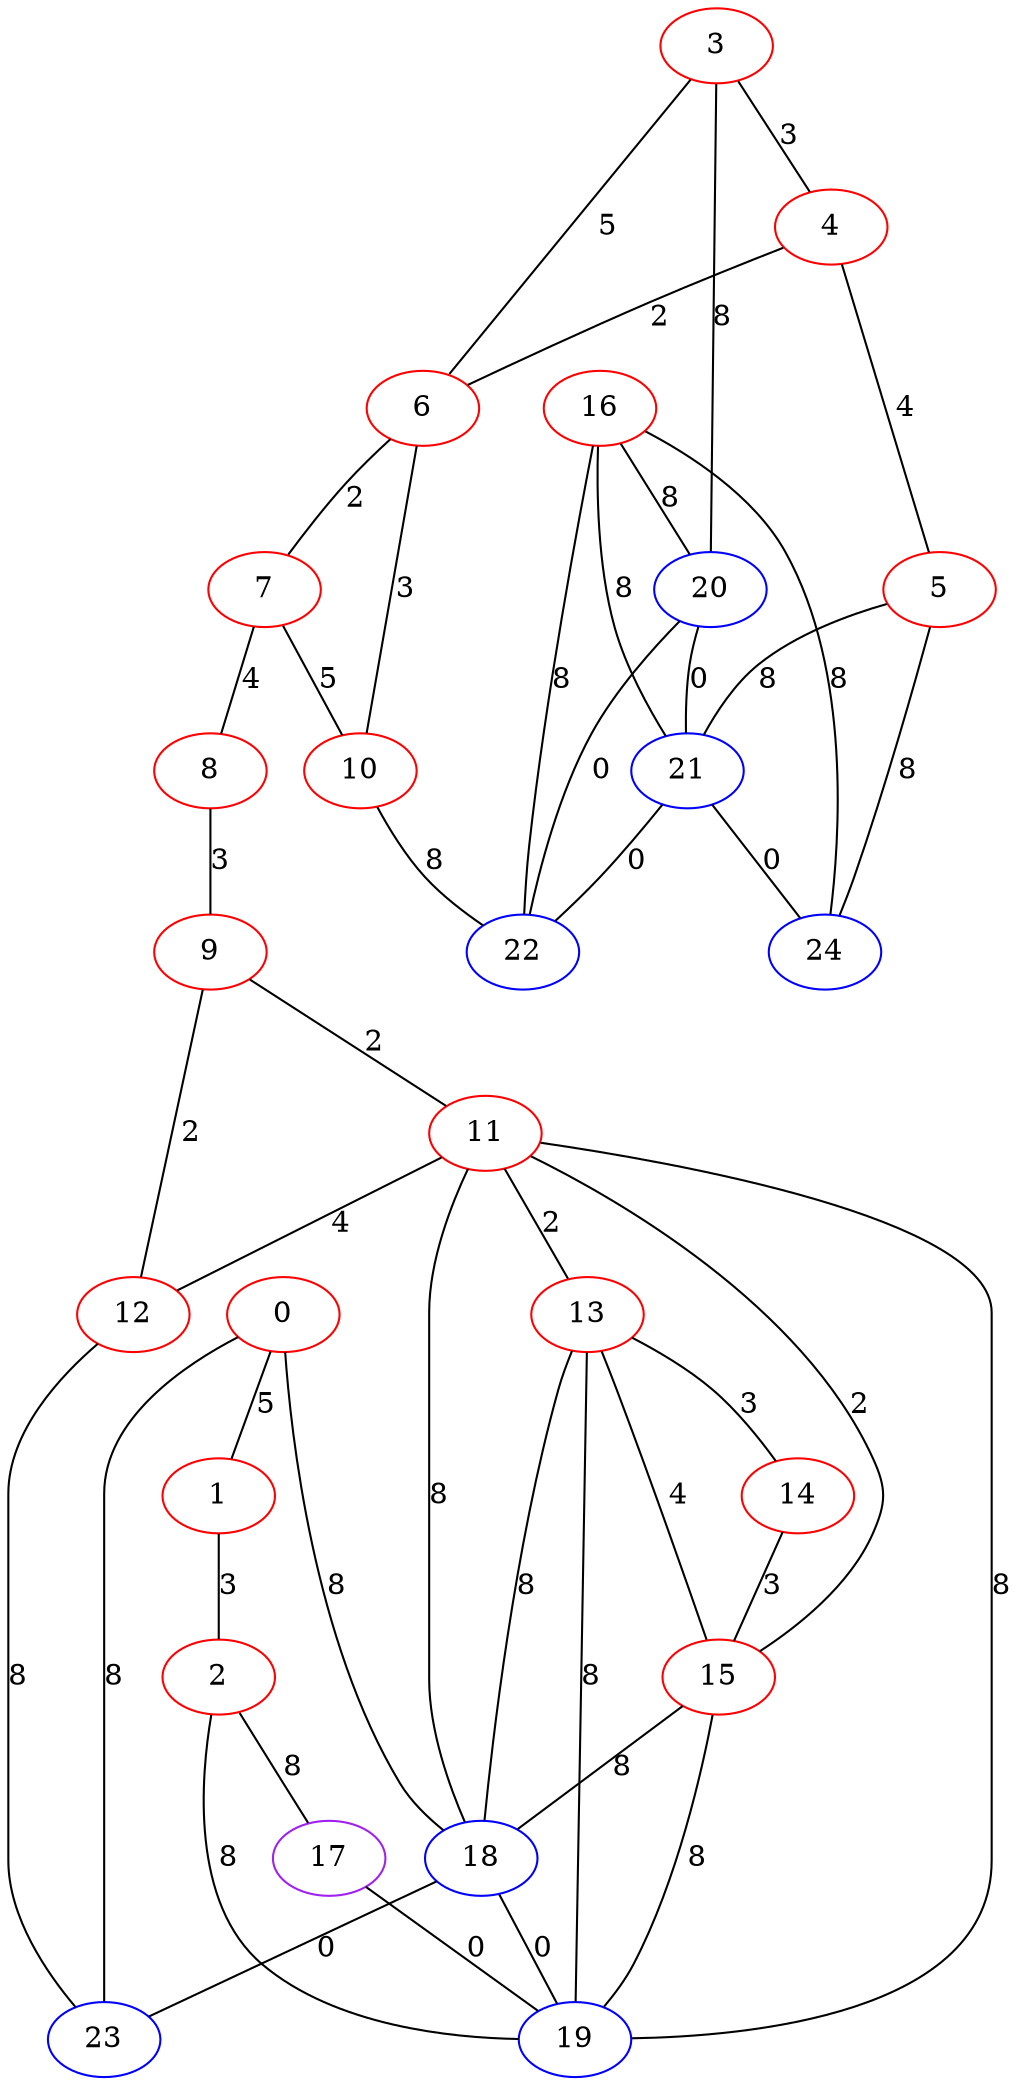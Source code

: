 graph "" {
0 [color=red, weight=1];
1 [color=red, weight=1];
2 [color=red, weight=1];
3 [color=red, weight=1];
4 [color=red, weight=1];
5 [color=red, weight=1];
6 [color=red, weight=1];
7 [color=red, weight=1];
8 [color=red, weight=1];
9 [color=red, weight=1];
10 [color=red, weight=1];
11 [color=red, weight=1];
12 [color=red, weight=1];
13 [color=red, weight=1];
14 [color=red, weight=1];
15 [color=red, weight=1];
16 [color=red, weight=1];
17 [color=purple, weight=4];
18 [color=blue, weight=3];
19 [color=blue, weight=3];
20 [color=blue, weight=3];
21 [color=blue, weight=3];
22 [color=blue, weight=3];
23 [color=blue, weight=3];
24 [color=blue, weight=3];
0 -- 1  [key=0, label=5];
0 -- 18  [key=0, label=8];
0 -- 23  [key=0, label=8];
1 -- 2  [key=0, label=3];
2 -- 19  [key=0, label=8];
2 -- 17  [key=0, label=8];
3 -- 20  [key=0, label=8];
3 -- 4  [key=0, label=3];
3 -- 6  [key=0, label=5];
4 -- 5  [key=0, label=4];
4 -- 6  [key=0, label=2];
5 -- 24  [key=0, label=8];
5 -- 21  [key=0, label=8];
6 -- 10  [key=0, label=3];
6 -- 7  [key=0, label=2];
7 -- 8  [key=0, label=4];
7 -- 10  [key=0, label=5];
8 -- 9  [key=0, label=3];
9 -- 11  [key=0, label=2];
9 -- 12  [key=0, label=2];
10 -- 22  [key=0, label=8];
11 -- 12  [key=0, label=4];
11 -- 13  [key=0, label=2];
11 -- 15  [key=0, label=2];
11 -- 18  [key=0, label=8];
11 -- 19  [key=0, label=8];
12 -- 23  [key=0, label=8];
13 -- 19  [key=0, label=8];
13 -- 18  [key=0, label=8];
13 -- 14  [key=0, label=3];
13 -- 15  [key=0, label=4];
14 -- 15  [key=0, label=3];
15 -- 19  [key=0, label=8];
15 -- 18  [key=0, label=8];
16 -- 24  [key=0, label=8];
16 -- 20  [key=0, label=8];
16 -- 21  [key=0, label=8];
16 -- 22  [key=0, label=8];
17 -- 19  [key=0, label=0];
18 -- 19  [key=0, label=0];
18 -- 23  [key=0, label=0];
20 -- 21  [key=0, label=0];
20 -- 22  [key=0, label=0];
21 -- 24  [key=0, label=0];
21 -- 22  [key=0, label=0];
}
